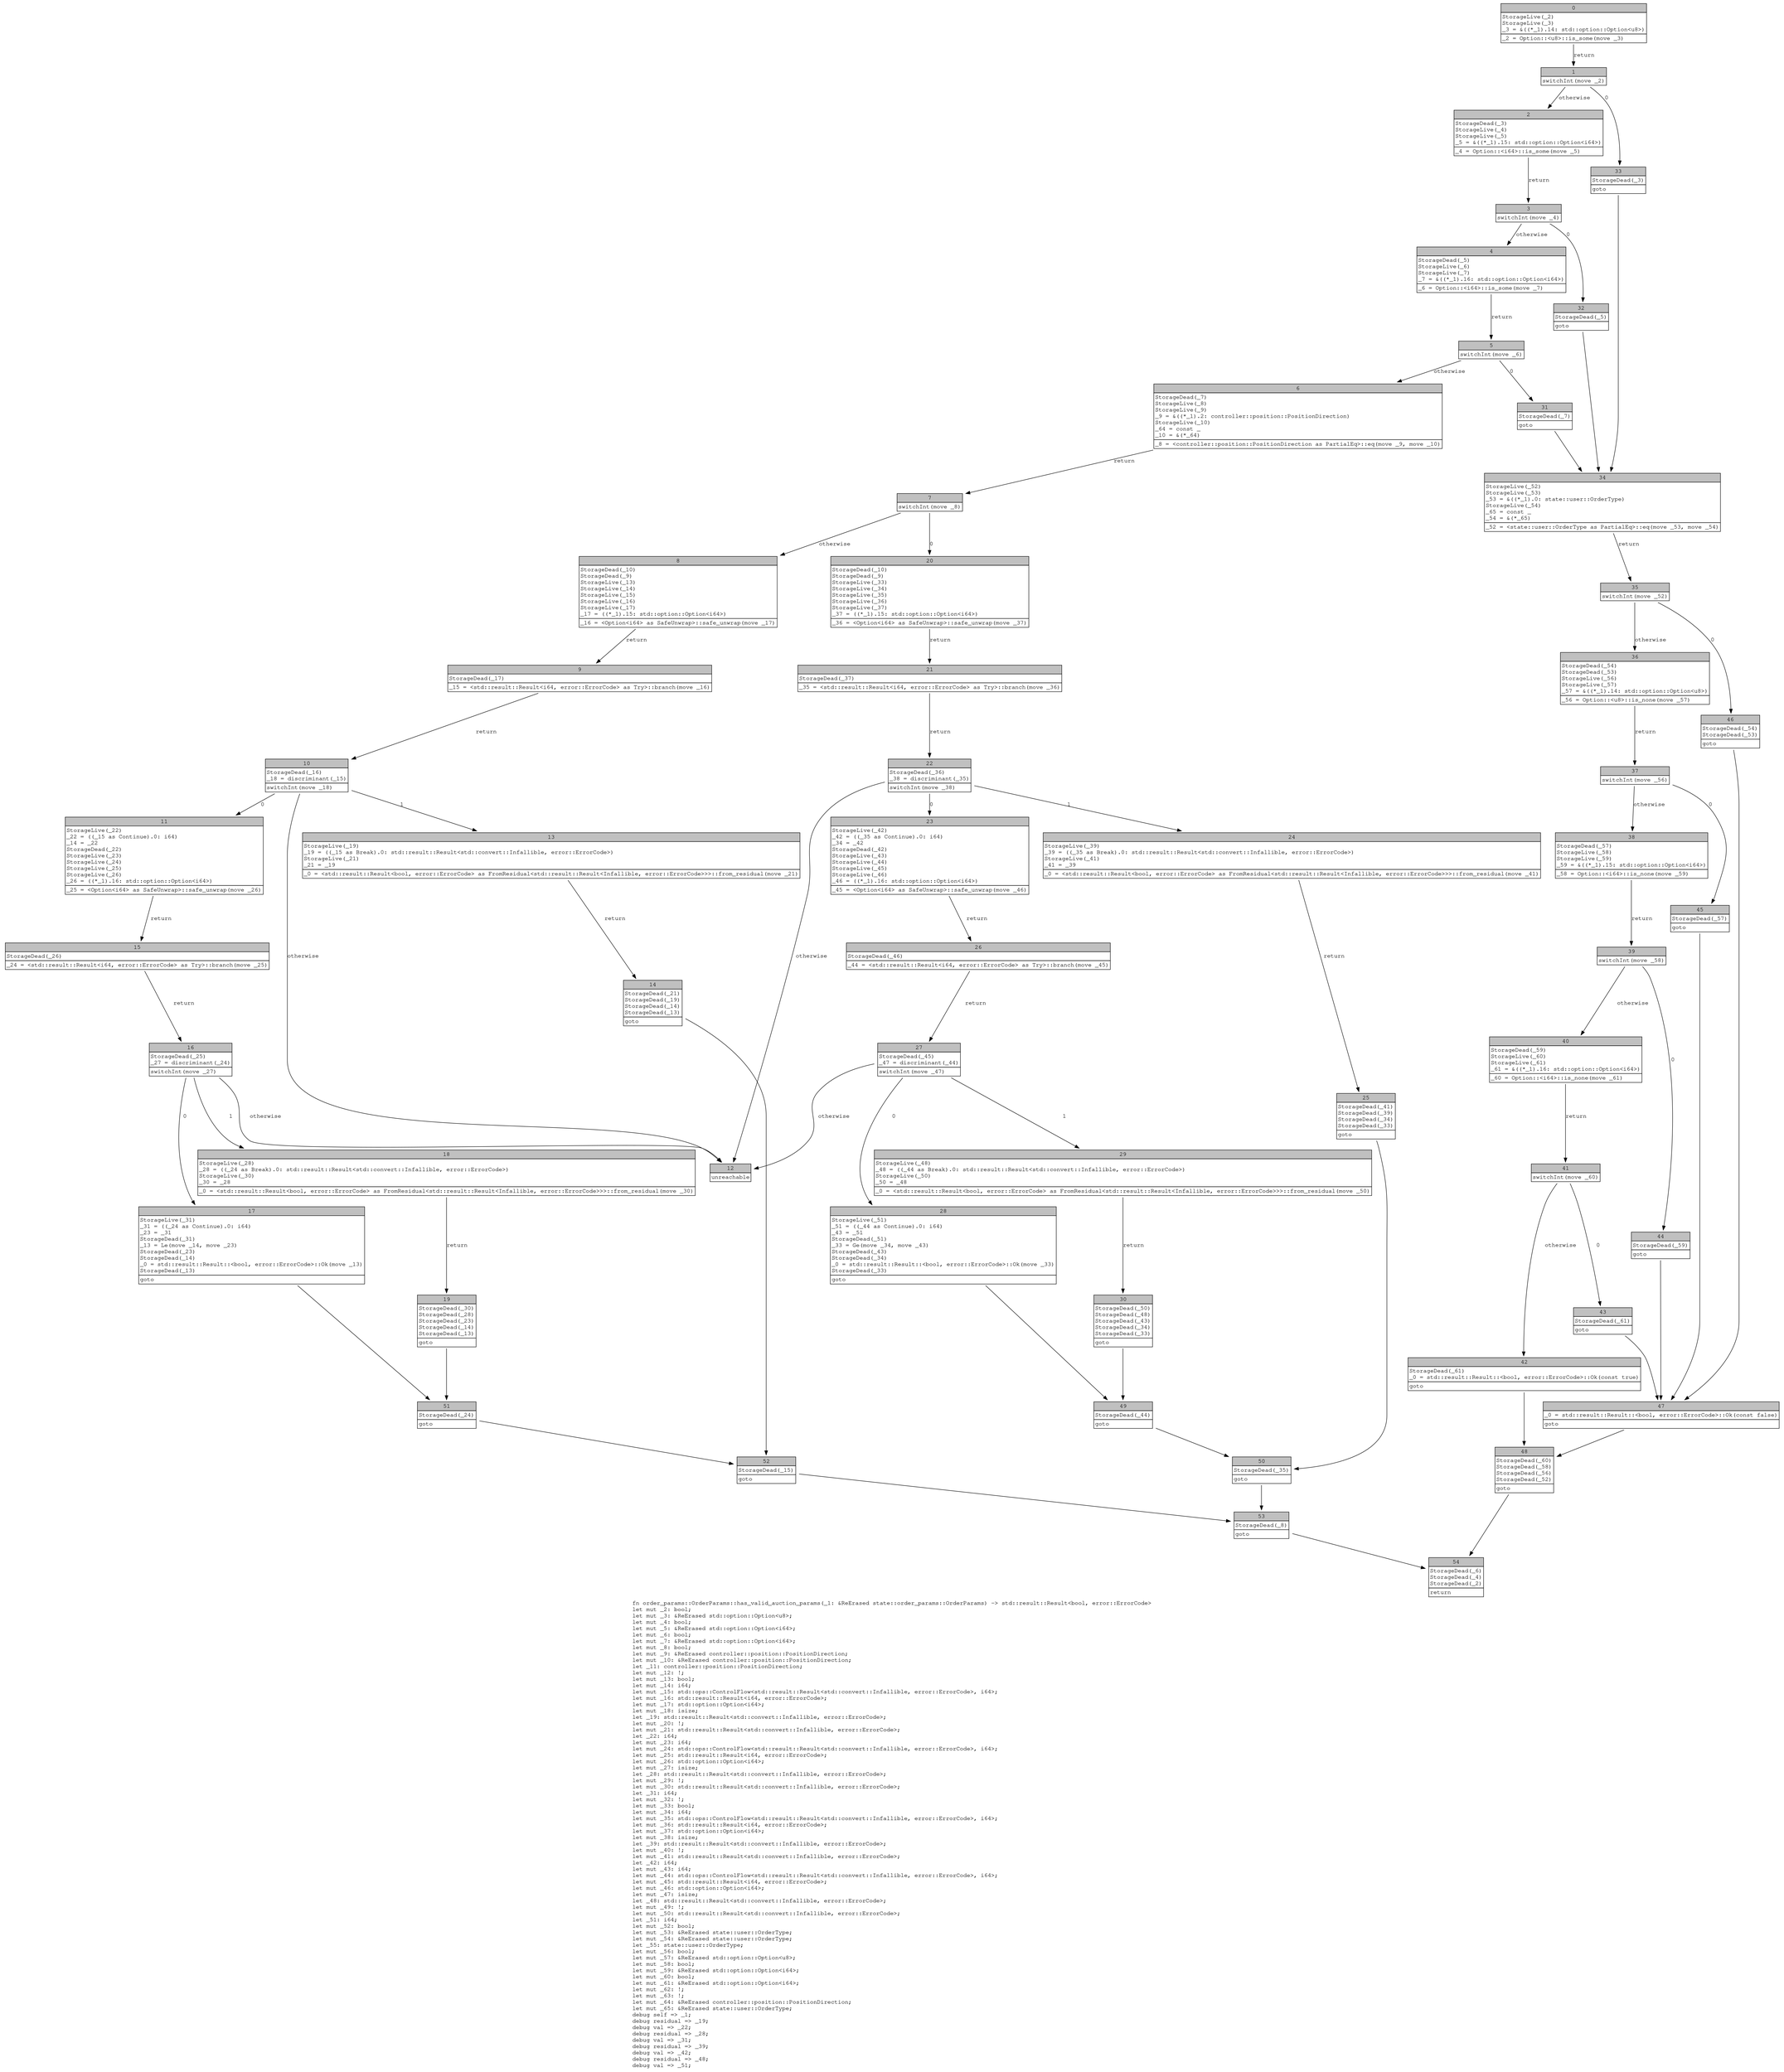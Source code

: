 digraph Mir_0_3635 {
    graph [fontname="Courier, monospace"];
    node [fontname="Courier, monospace"];
    edge [fontname="Courier, monospace"];
    label=<fn order_params::OrderParams::has_valid_auction_params(_1: &amp;ReErased state::order_params::OrderParams) -&gt; std::result::Result&lt;bool, error::ErrorCode&gt;<br align="left"/>let mut _2: bool;<br align="left"/>let mut _3: &amp;ReErased std::option::Option&lt;u8&gt;;<br align="left"/>let mut _4: bool;<br align="left"/>let mut _5: &amp;ReErased std::option::Option&lt;i64&gt;;<br align="left"/>let mut _6: bool;<br align="left"/>let mut _7: &amp;ReErased std::option::Option&lt;i64&gt;;<br align="left"/>let mut _8: bool;<br align="left"/>let mut _9: &amp;ReErased controller::position::PositionDirection;<br align="left"/>let mut _10: &amp;ReErased controller::position::PositionDirection;<br align="left"/>let _11: controller::position::PositionDirection;<br align="left"/>let mut _12: !;<br align="left"/>let mut _13: bool;<br align="left"/>let mut _14: i64;<br align="left"/>let mut _15: std::ops::ControlFlow&lt;std::result::Result&lt;std::convert::Infallible, error::ErrorCode&gt;, i64&gt;;<br align="left"/>let mut _16: std::result::Result&lt;i64, error::ErrorCode&gt;;<br align="left"/>let mut _17: std::option::Option&lt;i64&gt;;<br align="left"/>let mut _18: isize;<br align="left"/>let _19: std::result::Result&lt;std::convert::Infallible, error::ErrorCode&gt;;<br align="left"/>let mut _20: !;<br align="left"/>let mut _21: std::result::Result&lt;std::convert::Infallible, error::ErrorCode&gt;;<br align="left"/>let _22: i64;<br align="left"/>let mut _23: i64;<br align="left"/>let mut _24: std::ops::ControlFlow&lt;std::result::Result&lt;std::convert::Infallible, error::ErrorCode&gt;, i64&gt;;<br align="left"/>let mut _25: std::result::Result&lt;i64, error::ErrorCode&gt;;<br align="left"/>let mut _26: std::option::Option&lt;i64&gt;;<br align="left"/>let mut _27: isize;<br align="left"/>let _28: std::result::Result&lt;std::convert::Infallible, error::ErrorCode&gt;;<br align="left"/>let mut _29: !;<br align="left"/>let mut _30: std::result::Result&lt;std::convert::Infallible, error::ErrorCode&gt;;<br align="left"/>let _31: i64;<br align="left"/>let mut _32: !;<br align="left"/>let mut _33: bool;<br align="left"/>let mut _34: i64;<br align="left"/>let mut _35: std::ops::ControlFlow&lt;std::result::Result&lt;std::convert::Infallible, error::ErrorCode&gt;, i64&gt;;<br align="left"/>let mut _36: std::result::Result&lt;i64, error::ErrorCode&gt;;<br align="left"/>let mut _37: std::option::Option&lt;i64&gt;;<br align="left"/>let mut _38: isize;<br align="left"/>let _39: std::result::Result&lt;std::convert::Infallible, error::ErrorCode&gt;;<br align="left"/>let mut _40: !;<br align="left"/>let mut _41: std::result::Result&lt;std::convert::Infallible, error::ErrorCode&gt;;<br align="left"/>let _42: i64;<br align="left"/>let mut _43: i64;<br align="left"/>let mut _44: std::ops::ControlFlow&lt;std::result::Result&lt;std::convert::Infallible, error::ErrorCode&gt;, i64&gt;;<br align="left"/>let mut _45: std::result::Result&lt;i64, error::ErrorCode&gt;;<br align="left"/>let mut _46: std::option::Option&lt;i64&gt;;<br align="left"/>let mut _47: isize;<br align="left"/>let _48: std::result::Result&lt;std::convert::Infallible, error::ErrorCode&gt;;<br align="left"/>let mut _49: !;<br align="left"/>let mut _50: std::result::Result&lt;std::convert::Infallible, error::ErrorCode&gt;;<br align="left"/>let _51: i64;<br align="left"/>let mut _52: bool;<br align="left"/>let mut _53: &amp;ReErased state::user::OrderType;<br align="left"/>let mut _54: &amp;ReErased state::user::OrderType;<br align="left"/>let _55: state::user::OrderType;<br align="left"/>let mut _56: bool;<br align="left"/>let mut _57: &amp;ReErased std::option::Option&lt;u8&gt;;<br align="left"/>let mut _58: bool;<br align="left"/>let mut _59: &amp;ReErased std::option::Option&lt;i64&gt;;<br align="left"/>let mut _60: bool;<br align="left"/>let mut _61: &amp;ReErased std::option::Option&lt;i64&gt;;<br align="left"/>let mut _62: !;<br align="left"/>let mut _63: !;<br align="left"/>let mut _64: &amp;ReErased controller::position::PositionDirection;<br align="left"/>let mut _65: &amp;ReErased state::user::OrderType;<br align="left"/>debug self =&gt; _1;<br align="left"/>debug residual =&gt; _19;<br align="left"/>debug val =&gt; _22;<br align="left"/>debug residual =&gt; _28;<br align="left"/>debug val =&gt; _31;<br align="left"/>debug residual =&gt; _39;<br align="left"/>debug val =&gt; _42;<br align="left"/>debug residual =&gt; _48;<br align="left"/>debug val =&gt; _51;<br align="left"/>>;
    bb0__0_3635 [shape="none", label=<<table border="0" cellborder="1" cellspacing="0"><tr><td bgcolor="gray" align="center" colspan="1">0</td></tr><tr><td align="left" balign="left">StorageLive(_2)<br/>StorageLive(_3)<br/>_3 = &amp;((*_1).14: std::option::Option&lt;u8&gt;)<br/></td></tr><tr><td align="left">_2 = Option::&lt;u8&gt;::is_some(move _3)</td></tr></table>>];
    bb1__0_3635 [shape="none", label=<<table border="0" cellborder="1" cellspacing="0"><tr><td bgcolor="gray" align="center" colspan="1">1</td></tr><tr><td align="left">switchInt(move _2)</td></tr></table>>];
    bb2__0_3635 [shape="none", label=<<table border="0" cellborder="1" cellspacing="0"><tr><td bgcolor="gray" align="center" colspan="1">2</td></tr><tr><td align="left" balign="left">StorageDead(_3)<br/>StorageLive(_4)<br/>StorageLive(_5)<br/>_5 = &amp;((*_1).15: std::option::Option&lt;i64&gt;)<br/></td></tr><tr><td align="left">_4 = Option::&lt;i64&gt;::is_some(move _5)</td></tr></table>>];
    bb3__0_3635 [shape="none", label=<<table border="0" cellborder="1" cellspacing="0"><tr><td bgcolor="gray" align="center" colspan="1">3</td></tr><tr><td align="left">switchInt(move _4)</td></tr></table>>];
    bb4__0_3635 [shape="none", label=<<table border="0" cellborder="1" cellspacing="0"><tr><td bgcolor="gray" align="center" colspan="1">4</td></tr><tr><td align="left" balign="left">StorageDead(_5)<br/>StorageLive(_6)<br/>StorageLive(_7)<br/>_7 = &amp;((*_1).16: std::option::Option&lt;i64&gt;)<br/></td></tr><tr><td align="left">_6 = Option::&lt;i64&gt;::is_some(move _7)</td></tr></table>>];
    bb5__0_3635 [shape="none", label=<<table border="0" cellborder="1" cellspacing="0"><tr><td bgcolor="gray" align="center" colspan="1">5</td></tr><tr><td align="left">switchInt(move _6)</td></tr></table>>];
    bb6__0_3635 [shape="none", label=<<table border="0" cellborder="1" cellspacing="0"><tr><td bgcolor="gray" align="center" colspan="1">6</td></tr><tr><td align="left" balign="left">StorageDead(_7)<br/>StorageLive(_8)<br/>StorageLive(_9)<br/>_9 = &amp;((*_1).2: controller::position::PositionDirection)<br/>StorageLive(_10)<br/>_64 = const _<br/>_10 = &amp;(*_64)<br/></td></tr><tr><td align="left">_8 = &lt;controller::position::PositionDirection as PartialEq&gt;::eq(move _9, move _10)</td></tr></table>>];
    bb7__0_3635 [shape="none", label=<<table border="0" cellborder="1" cellspacing="0"><tr><td bgcolor="gray" align="center" colspan="1">7</td></tr><tr><td align="left">switchInt(move _8)</td></tr></table>>];
    bb8__0_3635 [shape="none", label=<<table border="0" cellborder="1" cellspacing="0"><tr><td bgcolor="gray" align="center" colspan="1">8</td></tr><tr><td align="left" balign="left">StorageDead(_10)<br/>StorageDead(_9)<br/>StorageLive(_13)<br/>StorageLive(_14)<br/>StorageLive(_15)<br/>StorageLive(_16)<br/>StorageLive(_17)<br/>_17 = ((*_1).15: std::option::Option&lt;i64&gt;)<br/></td></tr><tr><td align="left">_16 = &lt;Option&lt;i64&gt; as SafeUnwrap&gt;::safe_unwrap(move _17)</td></tr></table>>];
    bb9__0_3635 [shape="none", label=<<table border="0" cellborder="1" cellspacing="0"><tr><td bgcolor="gray" align="center" colspan="1">9</td></tr><tr><td align="left" balign="left">StorageDead(_17)<br/></td></tr><tr><td align="left">_15 = &lt;std::result::Result&lt;i64, error::ErrorCode&gt; as Try&gt;::branch(move _16)</td></tr></table>>];
    bb10__0_3635 [shape="none", label=<<table border="0" cellborder="1" cellspacing="0"><tr><td bgcolor="gray" align="center" colspan="1">10</td></tr><tr><td align="left" balign="left">StorageDead(_16)<br/>_18 = discriminant(_15)<br/></td></tr><tr><td align="left">switchInt(move _18)</td></tr></table>>];
    bb11__0_3635 [shape="none", label=<<table border="0" cellborder="1" cellspacing="0"><tr><td bgcolor="gray" align="center" colspan="1">11</td></tr><tr><td align="left" balign="left">StorageLive(_22)<br/>_22 = ((_15 as Continue).0: i64)<br/>_14 = _22<br/>StorageDead(_22)<br/>StorageLive(_23)<br/>StorageLive(_24)<br/>StorageLive(_25)<br/>StorageLive(_26)<br/>_26 = ((*_1).16: std::option::Option&lt;i64&gt;)<br/></td></tr><tr><td align="left">_25 = &lt;Option&lt;i64&gt; as SafeUnwrap&gt;::safe_unwrap(move _26)</td></tr></table>>];
    bb12__0_3635 [shape="none", label=<<table border="0" cellborder="1" cellspacing="0"><tr><td bgcolor="gray" align="center" colspan="1">12</td></tr><tr><td align="left">unreachable</td></tr></table>>];
    bb13__0_3635 [shape="none", label=<<table border="0" cellborder="1" cellspacing="0"><tr><td bgcolor="gray" align="center" colspan="1">13</td></tr><tr><td align="left" balign="left">StorageLive(_19)<br/>_19 = ((_15 as Break).0: std::result::Result&lt;std::convert::Infallible, error::ErrorCode&gt;)<br/>StorageLive(_21)<br/>_21 = _19<br/></td></tr><tr><td align="left">_0 = &lt;std::result::Result&lt;bool, error::ErrorCode&gt; as FromResidual&lt;std::result::Result&lt;Infallible, error::ErrorCode&gt;&gt;&gt;::from_residual(move _21)</td></tr></table>>];
    bb14__0_3635 [shape="none", label=<<table border="0" cellborder="1" cellspacing="0"><tr><td bgcolor="gray" align="center" colspan="1">14</td></tr><tr><td align="left" balign="left">StorageDead(_21)<br/>StorageDead(_19)<br/>StorageDead(_14)<br/>StorageDead(_13)<br/></td></tr><tr><td align="left">goto</td></tr></table>>];
    bb15__0_3635 [shape="none", label=<<table border="0" cellborder="1" cellspacing="0"><tr><td bgcolor="gray" align="center" colspan="1">15</td></tr><tr><td align="left" balign="left">StorageDead(_26)<br/></td></tr><tr><td align="left">_24 = &lt;std::result::Result&lt;i64, error::ErrorCode&gt; as Try&gt;::branch(move _25)</td></tr></table>>];
    bb16__0_3635 [shape="none", label=<<table border="0" cellborder="1" cellspacing="0"><tr><td bgcolor="gray" align="center" colspan="1">16</td></tr><tr><td align="left" balign="left">StorageDead(_25)<br/>_27 = discriminant(_24)<br/></td></tr><tr><td align="left">switchInt(move _27)</td></tr></table>>];
    bb17__0_3635 [shape="none", label=<<table border="0" cellborder="1" cellspacing="0"><tr><td bgcolor="gray" align="center" colspan="1">17</td></tr><tr><td align="left" balign="left">StorageLive(_31)<br/>_31 = ((_24 as Continue).0: i64)<br/>_23 = _31<br/>StorageDead(_31)<br/>_13 = Le(move _14, move _23)<br/>StorageDead(_23)<br/>StorageDead(_14)<br/>_0 = std::result::Result::&lt;bool, error::ErrorCode&gt;::Ok(move _13)<br/>StorageDead(_13)<br/></td></tr><tr><td align="left">goto</td></tr></table>>];
    bb18__0_3635 [shape="none", label=<<table border="0" cellborder="1" cellspacing="0"><tr><td bgcolor="gray" align="center" colspan="1">18</td></tr><tr><td align="left" balign="left">StorageLive(_28)<br/>_28 = ((_24 as Break).0: std::result::Result&lt;std::convert::Infallible, error::ErrorCode&gt;)<br/>StorageLive(_30)<br/>_30 = _28<br/></td></tr><tr><td align="left">_0 = &lt;std::result::Result&lt;bool, error::ErrorCode&gt; as FromResidual&lt;std::result::Result&lt;Infallible, error::ErrorCode&gt;&gt;&gt;::from_residual(move _30)</td></tr></table>>];
    bb19__0_3635 [shape="none", label=<<table border="0" cellborder="1" cellspacing="0"><tr><td bgcolor="gray" align="center" colspan="1">19</td></tr><tr><td align="left" balign="left">StorageDead(_30)<br/>StorageDead(_28)<br/>StorageDead(_23)<br/>StorageDead(_14)<br/>StorageDead(_13)<br/></td></tr><tr><td align="left">goto</td></tr></table>>];
    bb20__0_3635 [shape="none", label=<<table border="0" cellborder="1" cellspacing="0"><tr><td bgcolor="gray" align="center" colspan="1">20</td></tr><tr><td align="left" balign="left">StorageDead(_10)<br/>StorageDead(_9)<br/>StorageLive(_33)<br/>StorageLive(_34)<br/>StorageLive(_35)<br/>StorageLive(_36)<br/>StorageLive(_37)<br/>_37 = ((*_1).15: std::option::Option&lt;i64&gt;)<br/></td></tr><tr><td align="left">_36 = &lt;Option&lt;i64&gt; as SafeUnwrap&gt;::safe_unwrap(move _37)</td></tr></table>>];
    bb21__0_3635 [shape="none", label=<<table border="0" cellborder="1" cellspacing="0"><tr><td bgcolor="gray" align="center" colspan="1">21</td></tr><tr><td align="left" balign="left">StorageDead(_37)<br/></td></tr><tr><td align="left">_35 = &lt;std::result::Result&lt;i64, error::ErrorCode&gt; as Try&gt;::branch(move _36)</td></tr></table>>];
    bb22__0_3635 [shape="none", label=<<table border="0" cellborder="1" cellspacing="0"><tr><td bgcolor="gray" align="center" colspan="1">22</td></tr><tr><td align="left" balign="left">StorageDead(_36)<br/>_38 = discriminant(_35)<br/></td></tr><tr><td align="left">switchInt(move _38)</td></tr></table>>];
    bb23__0_3635 [shape="none", label=<<table border="0" cellborder="1" cellspacing="0"><tr><td bgcolor="gray" align="center" colspan="1">23</td></tr><tr><td align="left" balign="left">StorageLive(_42)<br/>_42 = ((_35 as Continue).0: i64)<br/>_34 = _42<br/>StorageDead(_42)<br/>StorageLive(_43)<br/>StorageLive(_44)<br/>StorageLive(_45)<br/>StorageLive(_46)<br/>_46 = ((*_1).16: std::option::Option&lt;i64&gt;)<br/></td></tr><tr><td align="left">_45 = &lt;Option&lt;i64&gt; as SafeUnwrap&gt;::safe_unwrap(move _46)</td></tr></table>>];
    bb24__0_3635 [shape="none", label=<<table border="0" cellborder="1" cellspacing="0"><tr><td bgcolor="gray" align="center" colspan="1">24</td></tr><tr><td align="left" balign="left">StorageLive(_39)<br/>_39 = ((_35 as Break).0: std::result::Result&lt;std::convert::Infallible, error::ErrorCode&gt;)<br/>StorageLive(_41)<br/>_41 = _39<br/></td></tr><tr><td align="left">_0 = &lt;std::result::Result&lt;bool, error::ErrorCode&gt; as FromResidual&lt;std::result::Result&lt;Infallible, error::ErrorCode&gt;&gt;&gt;::from_residual(move _41)</td></tr></table>>];
    bb25__0_3635 [shape="none", label=<<table border="0" cellborder="1" cellspacing="0"><tr><td bgcolor="gray" align="center" colspan="1">25</td></tr><tr><td align="left" balign="left">StorageDead(_41)<br/>StorageDead(_39)<br/>StorageDead(_34)<br/>StorageDead(_33)<br/></td></tr><tr><td align="left">goto</td></tr></table>>];
    bb26__0_3635 [shape="none", label=<<table border="0" cellborder="1" cellspacing="0"><tr><td bgcolor="gray" align="center" colspan="1">26</td></tr><tr><td align="left" balign="left">StorageDead(_46)<br/></td></tr><tr><td align="left">_44 = &lt;std::result::Result&lt;i64, error::ErrorCode&gt; as Try&gt;::branch(move _45)</td></tr></table>>];
    bb27__0_3635 [shape="none", label=<<table border="0" cellborder="1" cellspacing="0"><tr><td bgcolor="gray" align="center" colspan="1">27</td></tr><tr><td align="left" balign="left">StorageDead(_45)<br/>_47 = discriminant(_44)<br/></td></tr><tr><td align="left">switchInt(move _47)</td></tr></table>>];
    bb28__0_3635 [shape="none", label=<<table border="0" cellborder="1" cellspacing="0"><tr><td bgcolor="gray" align="center" colspan="1">28</td></tr><tr><td align="left" balign="left">StorageLive(_51)<br/>_51 = ((_44 as Continue).0: i64)<br/>_43 = _51<br/>StorageDead(_51)<br/>_33 = Ge(move _34, move _43)<br/>StorageDead(_43)<br/>StorageDead(_34)<br/>_0 = std::result::Result::&lt;bool, error::ErrorCode&gt;::Ok(move _33)<br/>StorageDead(_33)<br/></td></tr><tr><td align="left">goto</td></tr></table>>];
    bb29__0_3635 [shape="none", label=<<table border="0" cellborder="1" cellspacing="0"><tr><td bgcolor="gray" align="center" colspan="1">29</td></tr><tr><td align="left" balign="left">StorageLive(_48)<br/>_48 = ((_44 as Break).0: std::result::Result&lt;std::convert::Infallible, error::ErrorCode&gt;)<br/>StorageLive(_50)<br/>_50 = _48<br/></td></tr><tr><td align="left">_0 = &lt;std::result::Result&lt;bool, error::ErrorCode&gt; as FromResidual&lt;std::result::Result&lt;Infallible, error::ErrorCode&gt;&gt;&gt;::from_residual(move _50)</td></tr></table>>];
    bb30__0_3635 [shape="none", label=<<table border="0" cellborder="1" cellspacing="0"><tr><td bgcolor="gray" align="center" colspan="1">30</td></tr><tr><td align="left" balign="left">StorageDead(_50)<br/>StorageDead(_48)<br/>StorageDead(_43)<br/>StorageDead(_34)<br/>StorageDead(_33)<br/></td></tr><tr><td align="left">goto</td></tr></table>>];
    bb31__0_3635 [shape="none", label=<<table border="0" cellborder="1" cellspacing="0"><tr><td bgcolor="gray" align="center" colspan="1">31</td></tr><tr><td align="left" balign="left">StorageDead(_7)<br/></td></tr><tr><td align="left">goto</td></tr></table>>];
    bb32__0_3635 [shape="none", label=<<table border="0" cellborder="1" cellspacing="0"><tr><td bgcolor="gray" align="center" colspan="1">32</td></tr><tr><td align="left" balign="left">StorageDead(_5)<br/></td></tr><tr><td align="left">goto</td></tr></table>>];
    bb33__0_3635 [shape="none", label=<<table border="0" cellborder="1" cellspacing="0"><tr><td bgcolor="gray" align="center" colspan="1">33</td></tr><tr><td align="left" balign="left">StorageDead(_3)<br/></td></tr><tr><td align="left">goto</td></tr></table>>];
    bb34__0_3635 [shape="none", label=<<table border="0" cellborder="1" cellspacing="0"><tr><td bgcolor="gray" align="center" colspan="1">34</td></tr><tr><td align="left" balign="left">StorageLive(_52)<br/>StorageLive(_53)<br/>_53 = &amp;((*_1).0: state::user::OrderType)<br/>StorageLive(_54)<br/>_65 = const _<br/>_54 = &amp;(*_65)<br/></td></tr><tr><td align="left">_52 = &lt;state::user::OrderType as PartialEq&gt;::eq(move _53, move _54)</td></tr></table>>];
    bb35__0_3635 [shape="none", label=<<table border="0" cellborder="1" cellspacing="0"><tr><td bgcolor="gray" align="center" colspan="1">35</td></tr><tr><td align="left">switchInt(move _52)</td></tr></table>>];
    bb36__0_3635 [shape="none", label=<<table border="0" cellborder="1" cellspacing="0"><tr><td bgcolor="gray" align="center" colspan="1">36</td></tr><tr><td align="left" balign="left">StorageDead(_54)<br/>StorageDead(_53)<br/>StorageLive(_56)<br/>StorageLive(_57)<br/>_57 = &amp;((*_1).14: std::option::Option&lt;u8&gt;)<br/></td></tr><tr><td align="left">_56 = Option::&lt;u8&gt;::is_none(move _57)</td></tr></table>>];
    bb37__0_3635 [shape="none", label=<<table border="0" cellborder="1" cellspacing="0"><tr><td bgcolor="gray" align="center" colspan="1">37</td></tr><tr><td align="left">switchInt(move _56)</td></tr></table>>];
    bb38__0_3635 [shape="none", label=<<table border="0" cellborder="1" cellspacing="0"><tr><td bgcolor="gray" align="center" colspan="1">38</td></tr><tr><td align="left" balign="left">StorageDead(_57)<br/>StorageLive(_58)<br/>StorageLive(_59)<br/>_59 = &amp;((*_1).15: std::option::Option&lt;i64&gt;)<br/></td></tr><tr><td align="left">_58 = Option::&lt;i64&gt;::is_none(move _59)</td></tr></table>>];
    bb39__0_3635 [shape="none", label=<<table border="0" cellborder="1" cellspacing="0"><tr><td bgcolor="gray" align="center" colspan="1">39</td></tr><tr><td align="left">switchInt(move _58)</td></tr></table>>];
    bb40__0_3635 [shape="none", label=<<table border="0" cellborder="1" cellspacing="0"><tr><td bgcolor="gray" align="center" colspan="1">40</td></tr><tr><td align="left" balign="left">StorageDead(_59)<br/>StorageLive(_60)<br/>StorageLive(_61)<br/>_61 = &amp;((*_1).16: std::option::Option&lt;i64&gt;)<br/></td></tr><tr><td align="left">_60 = Option::&lt;i64&gt;::is_none(move _61)</td></tr></table>>];
    bb41__0_3635 [shape="none", label=<<table border="0" cellborder="1" cellspacing="0"><tr><td bgcolor="gray" align="center" colspan="1">41</td></tr><tr><td align="left">switchInt(move _60)</td></tr></table>>];
    bb42__0_3635 [shape="none", label=<<table border="0" cellborder="1" cellspacing="0"><tr><td bgcolor="gray" align="center" colspan="1">42</td></tr><tr><td align="left" balign="left">StorageDead(_61)<br/>_0 = std::result::Result::&lt;bool, error::ErrorCode&gt;::Ok(const true)<br/></td></tr><tr><td align="left">goto</td></tr></table>>];
    bb43__0_3635 [shape="none", label=<<table border="0" cellborder="1" cellspacing="0"><tr><td bgcolor="gray" align="center" colspan="1">43</td></tr><tr><td align="left" balign="left">StorageDead(_61)<br/></td></tr><tr><td align="left">goto</td></tr></table>>];
    bb44__0_3635 [shape="none", label=<<table border="0" cellborder="1" cellspacing="0"><tr><td bgcolor="gray" align="center" colspan="1">44</td></tr><tr><td align="left" balign="left">StorageDead(_59)<br/></td></tr><tr><td align="left">goto</td></tr></table>>];
    bb45__0_3635 [shape="none", label=<<table border="0" cellborder="1" cellspacing="0"><tr><td bgcolor="gray" align="center" colspan="1">45</td></tr><tr><td align="left" balign="left">StorageDead(_57)<br/></td></tr><tr><td align="left">goto</td></tr></table>>];
    bb46__0_3635 [shape="none", label=<<table border="0" cellborder="1" cellspacing="0"><tr><td bgcolor="gray" align="center" colspan="1">46</td></tr><tr><td align="left" balign="left">StorageDead(_54)<br/>StorageDead(_53)<br/></td></tr><tr><td align="left">goto</td></tr></table>>];
    bb47__0_3635 [shape="none", label=<<table border="0" cellborder="1" cellspacing="0"><tr><td bgcolor="gray" align="center" colspan="1">47</td></tr><tr><td align="left" balign="left">_0 = std::result::Result::&lt;bool, error::ErrorCode&gt;::Ok(const false)<br/></td></tr><tr><td align="left">goto</td></tr></table>>];
    bb48__0_3635 [shape="none", label=<<table border="0" cellborder="1" cellspacing="0"><tr><td bgcolor="gray" align="center" colspan="1">48</td></tr><tr><td align="left" balign="left">StorageDead(_60)<br/>StorageDead(_58)<br/>StorageDead(_56)<br/>StorageDead(_52)<br/></td></tr><tr><td align="left">goto</td></tr></table>>];
    bb49__0_3635 [shape="none", label=<<table border="0" cellborder="1" cellspacing="0"><tr><td bgcolor="gray" align="center" colspan="1">49</td></tr><tr><td align="left" balign="left">StorageDead(_44)<br/></td></tr><tr><td align="left">goto</td></tr></table>>];
    bb50__0_3635 [shape="none", label=<<table border="0" cellborder="1" cellspacing="0"><tr><td bgcolor="gray" align="center" colspan="1">50</td></tr><tr><td align="left" balign="left">StorageDead(_35)<br/></td></tr><tr><td align="left">goto</td></tr></table>>];
    bb51__0_3635 [shape="none", label=<<table border="0" cellborder="1" cellspacing="0"><tr><td bgcolor="gray" align="center" colspan="1">51</td></tr><tr><td align="left" balign="left">StorageDead(_24)<br/></td></tr><tr><td align="left">goto</td></tr></table>>];
    bb52__0_3635 [shape="none", label=<<table border="0" cellborder="1" cellspacing="0"><tr><td bgcolor="gray" align="center" colspan="1">52</td></tr><tr><td align="left" balign="left">StorageDead(_15)<br/></td></tr><tr><td align="left">goto</td></tr></table>>];
    bb53__0_3635 [shape="none", label=<<table border="0" cellborder="1" cellspacing="0"><tr><td bgcolor="gray" align="center" colspan="1">53</td></tr><tr><td align="left" balign="left">StorageDead(_8)<br/></td></tr><tr><td align="left">goto</td></tr></table>>];
    bb54__0_3635 [shape="none", label=<<table border="0" cellborder="1" cellspacing="0"><tr><td bgcolor="gray" align="center" colspan="1">54</td></tr><tr><td align="left" balign="left">StorageDead(_6)<br/>StorageDead(_4)<br/>StorageDead(_2)<br/></td></tr><tr><td align="left">return</td></tr></table>>];
    bb0__0_3635 -> bb1__0_3635 [label="return"];
    bb1__0_3635 -> bb33__0_3635 [label="0"];
    bb1__0_3635 -> bb2__0_3635 [label="otherwise"];
    bb2__0_3635 -> bb3__0_3635 [label="return"];
    bb3__0_3635 -> bb32__0_3635 [label="0"];
    bb3__0_3635 -> bb4__0_3635 [label="otherwise"];
    bb4__0_3635 -> bb5__0_3635 [label="return"];
    bb5__0_3635 -> bb31__0_3635 [label="0"];
    bb5__0_3635 -> bb6__0_3635 [label="otherwise"];
    bb6__0_3635 -> bb7__0_3635 [label="return"];
    bb7__0_3635 -> bb20__0_3635 [label="0"];
    bb7__0_3635 -> bb8__0_3635 [label="otherwise"];
    bb8__0_3635 -> bb9__0_3635 [label="return"];
    bb9__0_3635 -> bb10__0_3635 [label="return"];
    bb10__0_3635 -> bb11__0_3635 [label="0"];
    bb10__0_3635 -> bb13__0_3635 [label="1"];
    bb10__0_3635 -> bb12__0_3635 [label="otherwise"];
    bb11__0_3635 -> bb15__0_3635 [label="return"];
    bb13__0_3635 -> bb14__0_3635 [label="return"];
    bb14__0_3635 -> bb52__0_3635 [label=""];
    bb15__0_3635 -> bb16__0_3635 [label="return"];
    bb16__0_3635 -> bb17__0_3635 [label="0"];
    bb16__0_3635 -> bb18__0_3635 [label="1"];
    bb16__0_3635 -> bb12__0_3635 [label="otherwise"];
    bb17__0_3635 -> bb51__0_3635 [label=""];
    bb18__0_3635 -> bb19__0_3635 [label="return"];
    bb19__0_3635 -> bb51__0_3635 [label=""];
    bb20__0_3635 -> bb21__0_3635 [label="return"];
    bb21__0_3635 -> bb22__0_3635 [label="return"];
    bb22__0_3635 -> bb23__0_3635 [label="0"];
    bb22__0_3635 -> bb24__0_3635 [label="1"];
    bb22__0_3635 -> bb12__0_3635 [label="otherwise"];
    bb23__0_3635 -> bb26__0_3635 [label="return"];
    bb24__0_3635 -> bb25__0_3635 [label="return"];
    bb25__0_3635 -> bb50__0_3635 [label=""];
    bb26__0_3635 -> bb27__0_3635 [label="return"];
    bb27__0_3635 -> bb28__0_3635 [label="0"];
    bb27__0_3635 -> bb29__0_3635 [label="1"];
    bb27__0_3635 -> bb12__0_3635 [label="otherwise"];
    bb28__0_3635 -> bb49__0_3635 [label=""];
    bb29__0_3635 -> bb30__0_3635 [label="return"];
    bb30__0_3635 -> bb49__0_3635 [label=""];
    bb31__0_3635 -> bb34__0_3635 [label=""];
    bb32__0_3635 -> bb34__0_3635 [label=""];
    bb33__0_3635 -> bb34__0_3635 [label=""];
    bb34__0_3635 -> bb35__0_3635 [label="return"];
    bb35__0_3635 -> bb46__0_3635 [label="0"];
    bb35__0_3635 -> bb36__0_3635 [label="otherwise"];
    bb36__0_3635 -> bb37__0_3635 [label="return"];
    bb37__0_3635 -> bb45__0_3635 [label="0"];
    bb37__0_3635 -> bb38__0_3635 [label="otherwise"];
    bb38__0_3635 -> bb39__0_3635 [label="return"];
    bb39__0_3635 -> bb44__0_3635 [label="0"];
    bb39__0_3635 -> bb40__0_3635 [label="otherwise"];
    bb40__0_3635 -> bb41__0_3635 [label="return"];
    bb41__0_3635 -> bb43__0_3635 [label="0"];
    bb41__0_3635 -> bb42__0_3635 [label="otherwise"];
    bb42__0_3635 -> bb48__0_3635 [label=""];
    bb43__0_3635 -> bb47__0_3635 [label=""];
    bb44__0_3635 -> bb47__0_3635 [label=""];
    bb45__0_3635 -> bb47__0_3635 [label=""];
    bb46__0_3635 -> bb47__0_3635 [label=""];
    bb47__0_3635 -> bb48__0_3635 [label=""];
    bb48__0_3635 -> bb54__0_3635 [label=""];
    bb49__0_3635 -> bb50__0_3635 [label=""];
    bb50__0_3635 -> bb53__0_3635 [label=""];
    bb51__0_3635 -> bb52__0_3635 [label=""];
    bb52__0_3635 -> bb53__0_3635 [label=""];
    bb53__0_3635 -> bb54__0_3635 [label=""];
}
